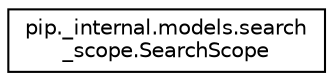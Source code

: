 digraph "Graphical Class Hierarchy"
{
 // LATEX_PDF_SIZE
  edge [fontname="Helvetica",fontsize="10",labelfontname="Helvetica",labelfontsize="10"];
  node [fontname="Helvetica",fontsize="10",shape=record];
  rankdir="LR";
  Node0 [label="pip._internal.models.search\l_scope.SearchScope",height=0.2,width=0.4,color="black", fillcolor="white", style="filled",URL="$classpip_1_1__internal_1_1models_1_1search__scope_1_1SearchScope.html",tooltip=" "];
}
